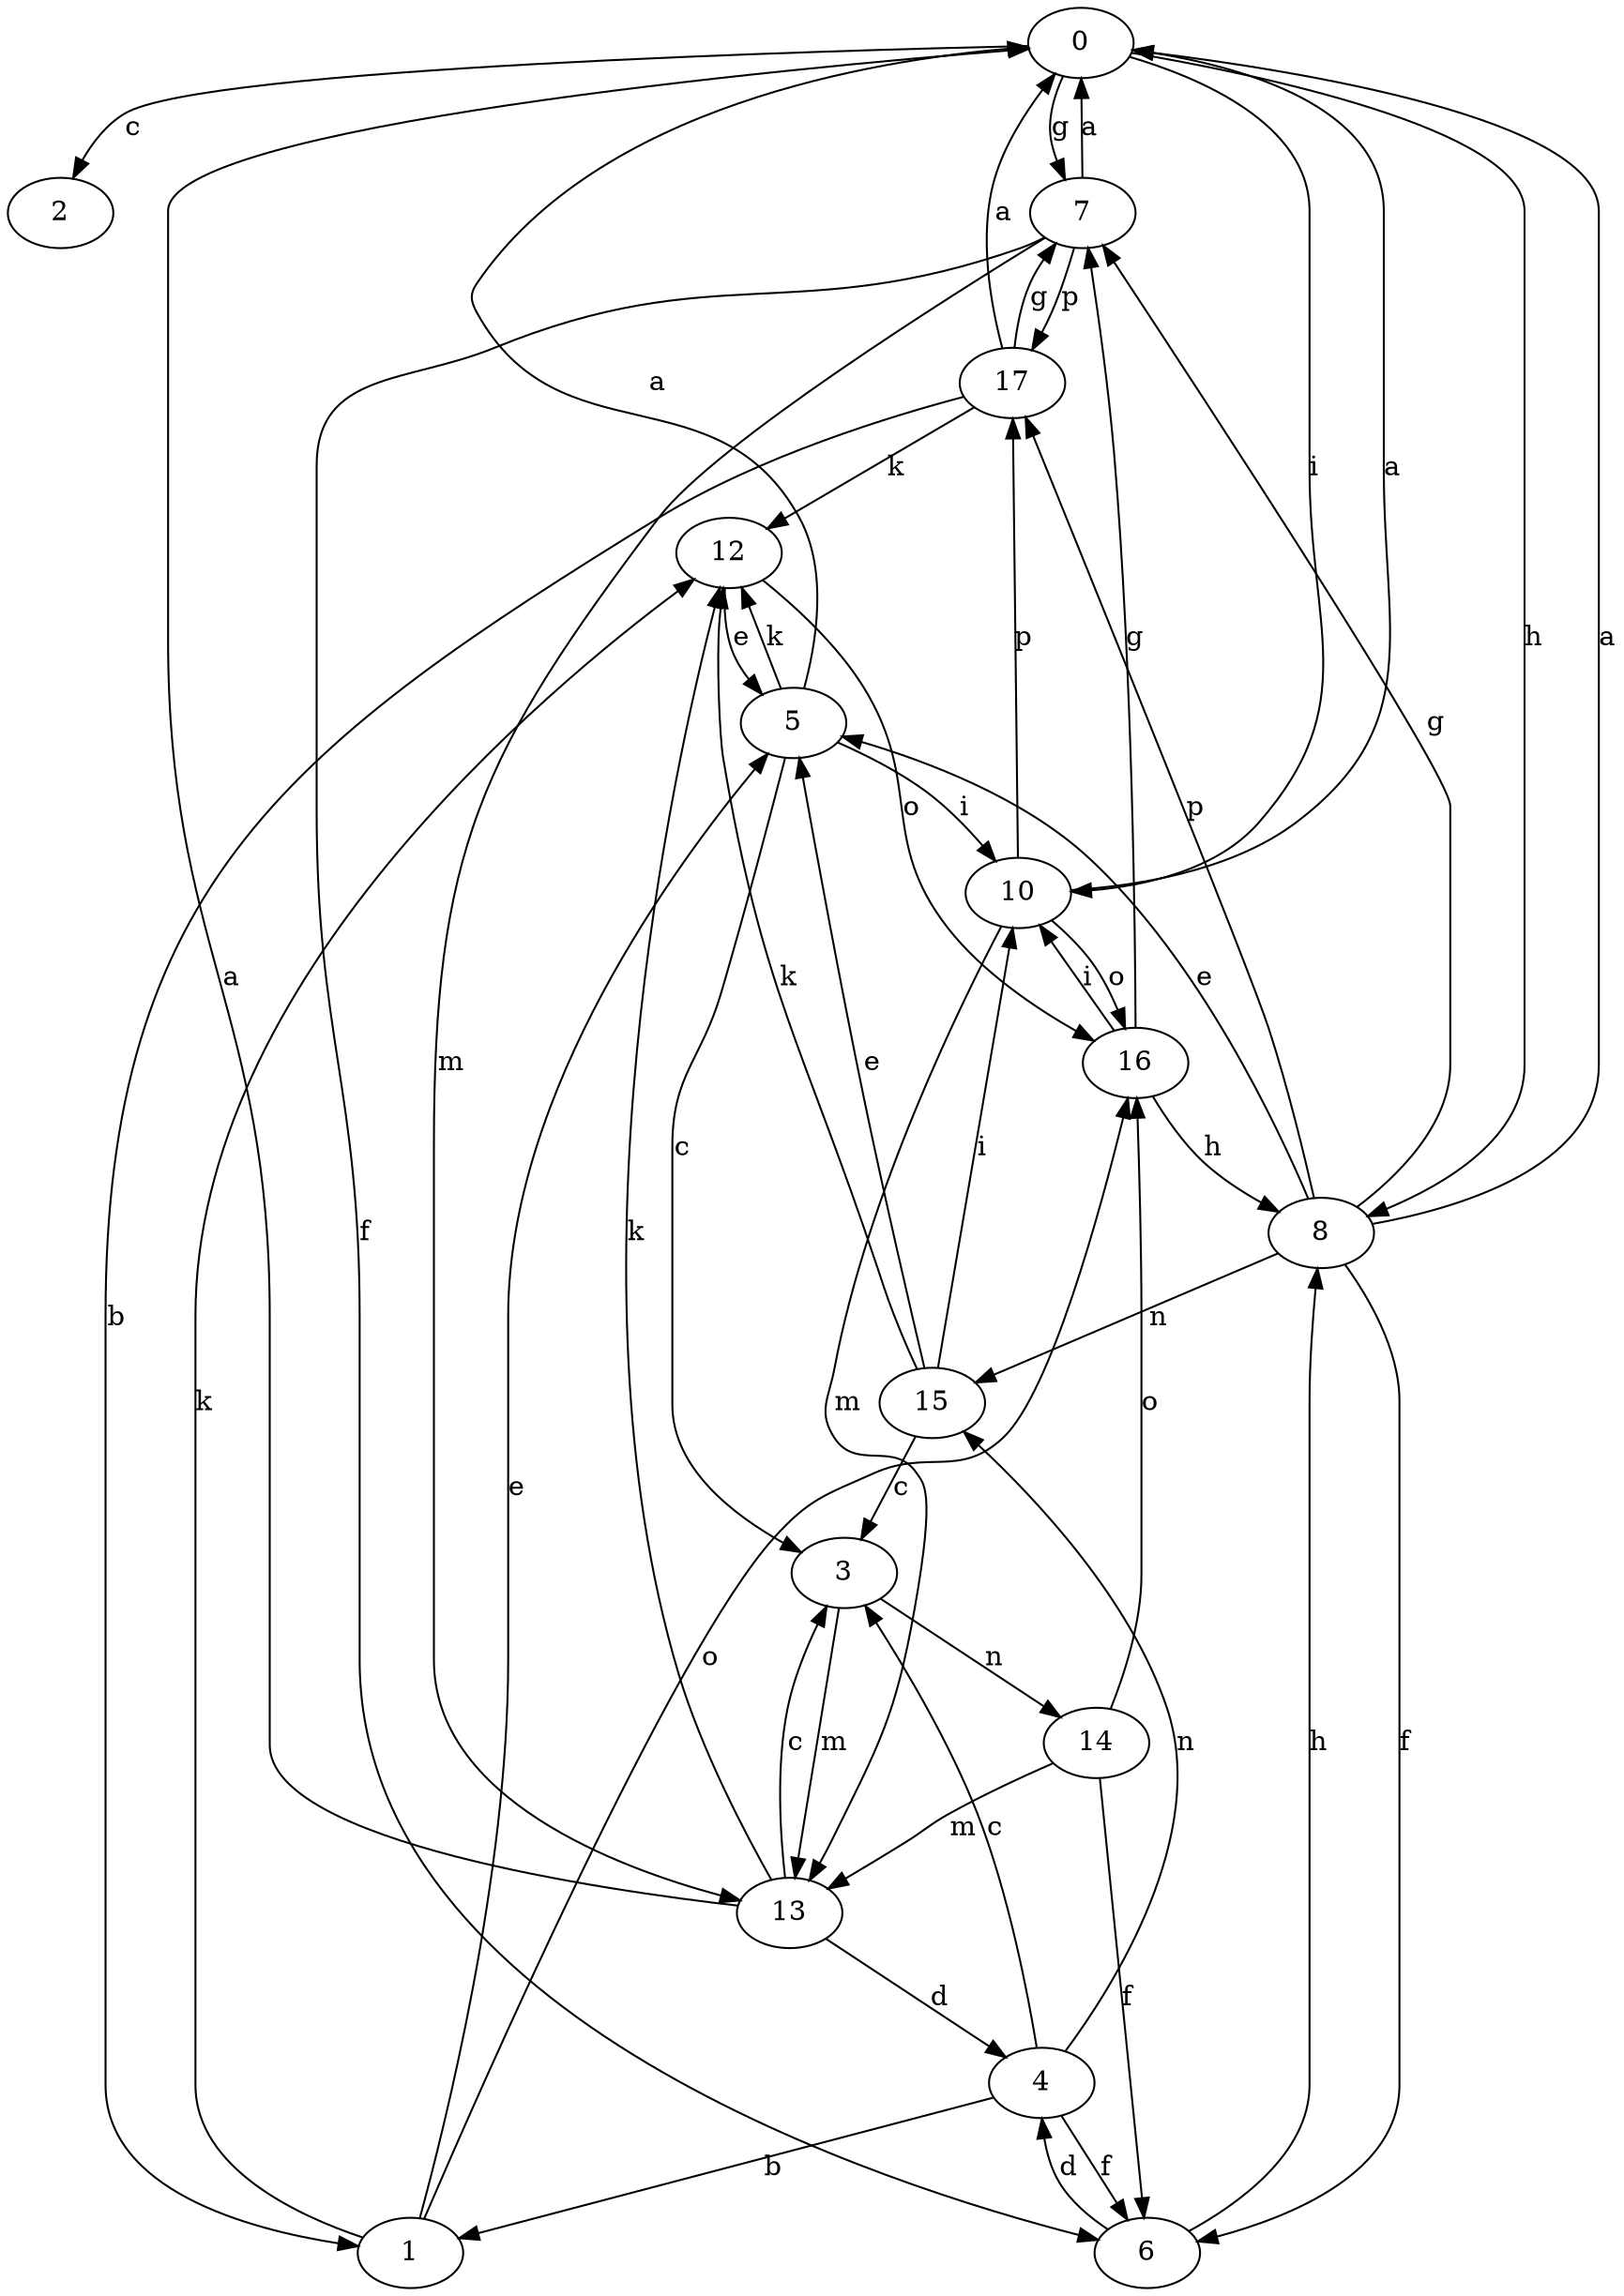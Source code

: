 strict digraph  {
0;
1;
2;
3;
4;
5;
6;
7;
8;
10;
12;
13;
14;
15;
16;
17;
0 -> 2  [label=c];
0 -> 7  [label=g];
0 -> 8  [label=h];
0 -> 10  [label=i];
1 -> 5  [label=e];
1 -> 12  [label=k];
1 -> 16  [label=o];
3 -> 13  [label=m];
3 -> 14  [label=n];
4 -> 1  [label=b];
4 -> 3  [label=c];
4 -> 6  [label=f];
4 -> 15  [label=n];
5 -> 0  [label=a];
5 -> 3  [label=c];
5 -> 10  [label=i];
5 -> 12  [label=k];
6 -> 4  [label=d];
6 -> 8  [label=h];
7 -> 0  [label=a];
7 -> 6  [label=f];
7 -> 13  [label=m];
7 -> 17  [label=p];
8 -> 0  [label=a];
8 -> 5  [label=e];
8 -> 6  [label=f];
8 -> 7  [label=g];
8 -> 15  [label=n];
8 -> 17  [label=p];
10 -> 0  [label=a];
10 -> 13  [label=m];
10 -> 16  [label=o];
10 -> 17  [label=p];
12 -> 5  [label=e];
12 -> 16  [label=o];
13 -> 0  [label=a];
13 -> 3  [label=c];
13 -> 4  [label=d];
13 -> 12  [label=k];
14 -> 6  [label=f];
14 -> 13  [label=m];
14 -> 16  [label=o];
15 -> 3  [label=c];
15 -> 5  [label=e];
15 -> 10  [label=i];
15 -> 12  [label=k];
16 -> 7  [label=g];
16 -> 8  [label=h];
16 -> 10  [label=i];
17 -> 0  [label=a];
17 -> 1  [label=b];
17 -> 7  [label=g];
17 -> 12  [label=k];
}
